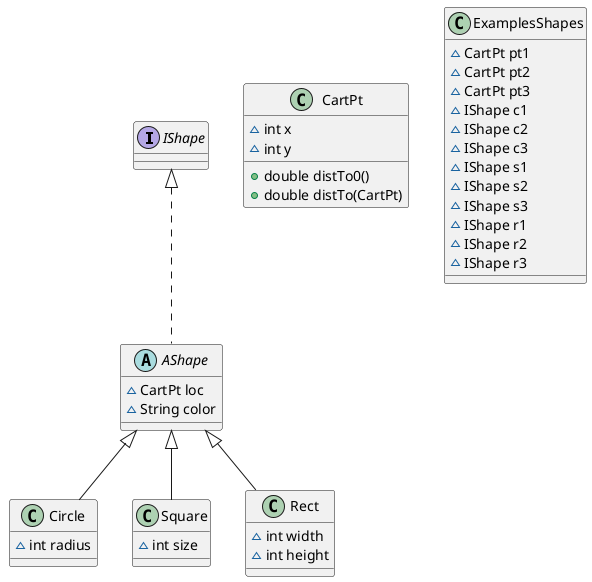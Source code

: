@startuml
interface IShape {
}
abstract class AShape {
~ CartPt loc
~ String color
}
class Circle {
~ int radius
}
class Square {
~ int size
}
class Rect {
~ int width
~ int height
}
class CartPt {
~ int x
~ int y
+ double distTo0()
+ double distTo(CartPt)
}
class ExamplesShapes {
~ CartPt pt1
~ CartPt pt2
~ CartPt pt3
~ IShape c1
~ IShape c2
~ IShape c3
~ IShape s1
~ IShape s2
~ IShape s3
~ IShape r1
~ IShape r2
~ IShape r3
}


IShape <|.. AShape
AShape <|-- Circle
AShape <|-- Square
AShape <|-- Rect
@enduml